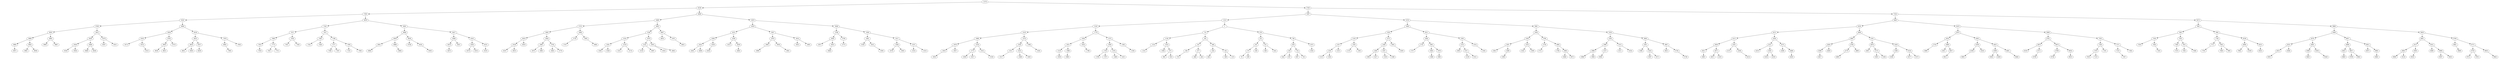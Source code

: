 digraph AVL {
-3176 -> -6228;
-3176 -> 3740;
-6228 -> -7935;
-6228 -> -4606;
-7935 -> -9181;
-7935 -> -6976;
-9181 -> -9766;
-9181 -> -8694;
-9766 -> -9920;
-9766 -> -9422;
-9920 -> -9969;
-9920 -> -9895;
-9969 -> -9985;
-9969 -> -9945;
-9985 -> null_9985 [style=invis];
null_9985[style=invis];
-9985 -> -9971;
-9971 -> null_9971 [style=invis];
null_9971[style=invis];
-9971 -> null_9971 [style=invis];
null_9971[style=invis];
-9945 -> -9961;
-9945 -> -9936;
-9961 -> null_9961 [style=invis];
null_9961[style=invis];
-9961 -> null_9961 [style=invis];
null_9961[style=invis];
-9936 -> null_9936 [style=invis];
null_9936[style=invis];
-9936 -> null_9936 [style=invis];
null_9936[style=invis];
-9895 -> -9900;
-9895 -> -9887;
-9900 -> null_9900 [style=invis];
null_9900[style=invis];
-9900 -> null_9900 [style=invis];
null_9900[style=invis];
-9887 -> null_9887 [style=invis];
null_9887[style=invis];
-9887 -> null_9887 [style=invis];
null_9887[style=invis];
-9422 -> -9500;
-9422 -> -9279;
-9500 -> -9540;
-9500 -> -9466;
-9540 -> -9556;
-9540 -> -9504;
-9556 -> null_9556 [style=invis];
null_9556[style=invis];
-9556 -> null_9556 [style=invis];
null_9556[style=invis];
-9504 -> null_9504 [style=invis];
null_9504[style=invis];
-9504 -> null_9504 [style=invis];
null_9504[style=invis];
-9466 -> -9489;
-9466 -> -9436;
-9489 -> null_9489 [style=invis];
null_9489[style=invis];
-9489 -> null_9489 [style=invis];
null_9489[style=invis];
-9436 -> null_9436 [style=invis];
null_9436[style=invis];
-9436 -> null_9436 [style=invis];
null_9436[style=invis];
-9279 -> -9307;
-9279 -> -9251;
-9307 -> null_9307 [style=invis];
null_9307[style=invis];
-9307 -> null_9307 [style=invis];
null_9307[style=invis];
-9251 -> null_9251 [style=invis];
null_9251[style=invis];
-9251 -> null_9251 [style=invis];
null_9251[style=invis];
-8694 -> -9036;
-8694 -> -8258;
-9036 -> -9163;
-9036 -> -8765;
-9163 -> -9175;
-9163 -> -9155;
-9175 -> null_9175 [style=invis];
null_9175[style=invis];
-9175 -> null_9175 [style=invis];
null_9175[style=invis];
-9155 -> null_9155 [style=invis];
null_9155[style=invis];
-9155 -> -9152;
-9152 -> null_9152 [style=invis];
null_9152[style=invis];
-9152 -> null_9152 [style=invis];
null_9152[style=invis];
-8765 -> -9003;
-8765 -> -8723;
-9003 -> -9028;
-9003 -> -8822;
-9028 -> null_9028 [style=invis];
null_9028[style=invis];
-9028 -> null_9028 [style=invis];
null_9028[style=invis];
-8822 -> null_8822 [style=invis];
null_8822[style=invis];
-8822 -> null_8822 [style=invis];
null_8822[style=invis];
-8723 -> null_8723 [style=invis];
null_8723[style=invis];
-8723 -> null_8723 [style=invis];
null_8723[style=invis];
-8258 -> -8453;
-8258 -> -7978;
-8453 -> -8634;
-8453 -> -8357;
-8634 -> -8651;
-8634 -> -8585;
-8651 -> null_8651 [style=invis];
null_8651[style=invis];
-8651 -> null_8651 [style=invis];
null_8651[style=invis];
-8585 -> null_8585 [style=invis];
null_8585[style=invis];
-8585 -> null_8585 [style=invis];
null_8585[style=invis];
-8357 -> -8439;
-8357 -> null_8357 [style=invis];
null_8357[style=invis];
-8439 -> null_8439 [style=invis];
null_8439[style=invis];
-8439 -> null_8439 [style=invis];
null_8439[style=invis];
-7978 -> -8062;
-7978 -> -7956;
-8062 -> null_8062 [style=invis];
null_8062[style=invis];
-8062 -> -7993;
-7993 -> null_7993 [style=invis];
null_7993[style=invis];
-7993 -> null_7993 [style=invis];
null_7993[style=invis];
-7956 -> null_7956 [style=invis];
null_7956[style=invis];
-7956 -> null_7956 [style=invis];
null_7956[style=invis];
-6976 -> -7545;
-6976 -> -6491;
-7545 -> -7671;
-7545 -> -7427;
-7671 -> -7869;
-7671 -> -7630;
-7869 -> -7923;
-7869 -> -7773;
-7923 -> null_7923 [style=invis];
null_7923[style=invis];
-7923 -> -7916;
-7916 -> null_7916 [style=invis];
null_7916[style=invis];
-7916 -> null_7916 [style=invis];
null_7916[style=invis];
-7773 -> -7857;
-7773 -> -7751;
-7857 -> null_7857 [style=invis];
null_7857[style=invis];
-7857 -> null_7857 [style=invis];
null_7857[style=invis];
-7751 -> null_7751 [style=invis];
null_7751[style=invis];
-7751 -> null_7751 [style=invis];
null_7751[style=invis];
-7630 -> -7631;
-7630 -> -7563;
-7631 -> null_7631 [style=invis];
null_7631[style=invis];
-7631 -> null_7631 [style=invis];
null_7631[style=invis];
-7563 -> null_7563 [style=invis];
null_7563[style=invis];
-7563 -> null_7563 [style=invis];
null_7563[style=invis];
-7427 -> -7483;
-7427 -> -7186;
-7483 -> -7541;
-7483 -> -7440;
-7541 -> null_7541 [style=invis];
null_7541[style=invis];
-7541 -> null_7541 [style=invis];
null_7541[style=invis];
-7440 -> null_7440 [style=invis];
null_7440[style=invis];
-7440 -> null_7440 [style=invis];
null_7440[style=invis];
-7186 -> -7277;
-7186 -> -7095;
-7277 -> -7360;
-7277 -> -7267;
-7360 -> null_7360 [style=invis];
null_7360[style=invis];
-7360 -> null_7360 [style=invis];
null_7360[style=invis];
-7267 -> null_7267 [style=invis];
null_7267[style=invis];
-7267 -> null_7267 [style=invis];
null_7267[style=invis];
-7095 -> -7101;
-7095 -> -7063;
-7101 -> null_7101 [style=invis];
null_7101[style=invis];
-7101 -> null_7101 [style=invis];
null_7101[style=invis];
-7063 -> null_7063 [style=invis];
null_7063[style=invis];
-7063 -> null_7063 [style=invis];
null_7063[style=invis];
-6491 -> -6808;
-6491 -> -6427;
-6808 -> -6939;
-6808 -> -6636;
-6939 -> -6941;
-6939 -> -6886;
-6941 -> -6964;
-6941 -> null_6941 [style=invis];
null_6941[style=invis];
-6964 -> null_6964 [style=invis];
null_6964[style=invis];
-6964 -> null_6964 [style=invis];
null_6964[style=invis];
-6886 -> null_6886 [style=invis];
null_6886[style=invis];
-6886 -> -6864;
-6864 -> null_6864 [style=invis];
null_6864[style=invis];
-6864 -> null_6864 [style=invis];
null_6864[style=invis];
-6636 -> -6748;
-6636 -> -6545;
-6748 -> null_6748 [style=invis];
null_6748[style=invis];
-6748 -> null_6748 [style=invis];
null_6748[style=invis];
-6545 -> null_6545 [style=invis];
null_6545[style=invis];
-6545 -> -6505;
-6505 -> null_6505 [style=invis];
null_6505[style=invis];
-6505 -> null_6505 [style=invis];
null_6505[style=invis];
-6427 -> -6468;
-6427 -> -6242;
-6468 -> -6476;
-6468 -> -6451;
-6476 -> null_6476 [style=invis];
null_6476[style=invis];
-6476 -> -6475;
-6475 -> null_6475 [style=invis];
null_6475[style=invis];
-6475 -> null_6475 [style=invis];
null_6475[style=invis];
-6451 -> null_6451 [style=invis];
null_6451[style=invis];
-6451 -> null_6451 [style=invis];
null_6451[style=invis];
-6242 -> -6263;
-6242 -> -6231;
-6263 -> -6276;
-6263 -> -6255;
-6276 -> null_6276 [style=invis];
null_6276[style=invis];
-6276 -> null_6276 [style=invis];
null_6276[style=invis];
-6255 -> null_6255 [style=invis];
null_6255[style=invis];
-6255 -> null_6255 [style=invis];
null_6255[style=invis];
-6231 -> -6235;
-6231 -> null_6231 [style=invis];
null_6231[style=invis];
-6235 -> null_6235 [style=invis];
null_6235[style=invis];
-6235 -> null_6235 [style=invis];
null_6235[style=invis];
-4606 -> -5669;
-4606 -> -3876;
-5669 -> -5755;
-5669 -> -4905;
-5755 -> -5983;
-5755 -> -5696;
-5983 -> -6019;
-5983 -> -5844;
-6019 -> -6140;
-6019 -> -6010;
-6140 -> -6167;
-6140 -> -6023;
-6167 -> null_6167 [style=invis];
null_6167[style=invis];
-6167 -> null_6167 [style=invis];
null_6167[style=invis];
-6023 -> null_6023 [style=invis];
null_6023[style=invis];
-6023 -> null_6023 [style=invis];
null_6023[style=invis];
-6010 -> null_6010 [style=invis];
null_6010[style=invis];
-6010 -> null_6010 [style=invis];
null_6010[style=invis];
-5844 -> -5885;
-5844 -> -5795;
-5885 -> -5973;
-5885 -> -5882;
-5973 -> null_5973 [style=invis];
null_5973[style=invis];
-5973 -> null_5973 [style=invis];
null_5973[style=invis];
-5882 -> null_5882 [style=invis];
null_5882[style=invis];
-5882 -> null_5882 [style=invis];
null_5882[style=invis];
-5795 -> -5842;
-5795 -> -5770;
-5842 -> null_5842 [style=invis];
null_5842[style=invis];
-5842 -> null_5842 [style=invis];
null_5842[style=invis];
-5770 -> null_5770 [style=invis];
null_5770[style=invis];
-5770 -> null_5770 [style=invis];
null_5770[style=invis];
-5696 -> -5726;
-5696 -> -5692;
-5726 -> -5747;
-5726 -> null_5726 [style=invis];
null_5726[style=invis];
-5747 -> null_5747 [style=invis];
null_5747[style=invis];
-5747 -> null_5747 [style=invis];
null_5747[style=invis];
-5692 -> null_5692 [style=invis];
null_5692[style=invis];
-5692 -> -5684;
-5684 -> null_5684 [style=invis];
null_5684[style=invis];
-5684 -> null_5684 [style=invis];
null_5684[style=invis];
-4905 -> -5166;
-4905 -> -4807;
-5166 -> -5324;
-5166 -> -5079;
-5324 -> -5561;
-5324 -> -5219;
-5561 -> -5565;
-5561 -> -5540;
-5565 -> null_5565 [style=invis];
null_5565[style=invis];
-5565 -> null_5565 [style=invis];
null_5565[style=invis];
-5540 -> null_5540 [style=invis];
null_5540[style=invis];
-5540 -> null_5540 [style=invis];
null_5540[style=invis];
-5219 -> -5251;
-5219 -> -5174;
-5251 -> null_5251 [style=invis];
null_5251[style=invis];
-5251 -> null_5251 [style=invis];
null_5251[style=invis];
-5174 -> null_5174 [style=invis];
null_5174[style=invis];
-5174 -> null_5174 [style=invis];
null_5174[style=invis];
-5079 -> -5141;
-5079 -> -4955;
-5141 -> -5150;
-5141 -> -5087;
-5150 -> null_5150 [style=invis];
null_5150[style=invis];
-5150 -> null_5150 [style=invis];
null_5150[style=invis];
-5087 -> null_5087 [style=invis];
null_5087[style=invis];
-5087 -> null_5087 [style=invis];
null_5087[style=invis];
-4955 -> -5016;
-4955 -> -4942;
-5016 -> null_5016 [style=invis];
null_5016[style=invis];
-5016 -> null_5016 [style=invis];
null_5016[style=invis];
-4942 -> null_4942 [style=invis];
null_4942[style=invis];
-4942 -> null_4942 [style=invis];
null_4942[style=invis];
-4807 -> -4824;
-4807 -> -4767;
-4824 -> null_4824 [style=invis];
null_4824[style=invis];
-4824 -> null_4824 [style=invis];
null_4824[style=invis];
-4767 -> null_4767 [style=invis];
null_4767[style=invis];
-4767 -> -4652;
-4652 -> null_4652 [style=invis];
null_4652[style=invis];
-4652 -> null_4652 [style=invis];
null_4652[style=invis];
-3876 -> -4029;
-3876 -> -3648;
-4029 -> -4315;
-4029 -> -3937;
-4315 -> -4394;
-4315 -> -4260;
-4394 -> -4542;
-4394 -> -4328;
-4542 -> -4561;
-4542 -> -4496;
-4561 -> null_4561 [style=invis];
null_4561[style=invis];
-4561 -> null_4561 [style=invis];
null_4561[style=invis];
-4496 -> null_4496 [style=invis];
null_4496[style=invis];
-4496 -> null_4496 [style=invis];
null_4496[style=invis];
-4328 -> -4358;
-4328 -> null_4328 [style=invis];
null_4328[style=invis];
-4358 -> null_4358 [style=invis];
null_4358[style=invis];
-4358 -> null_4358 [style=invis];
null_4358[style=invis];
-4260 -> -4313;
-4260 -> -4059;
-4313 -> null_4313 [style=invis];
null_4313[style=invis];
-4313 -> null_4313 [style=invis];
null_4313[style=invis];
-4059 -> -4062;
-4059 -> null_4059 [style=invis];
null_4059[style=invis];
-4062 -> null_4062 [style=invis];
null_4062[style=invis];
-4062 -> null_4062 [style=invis];
null_4062[style=invis];
-3937 -> -3976;
-3937 -> -3914;
-3976 -> -3983;
-3976 -> -3959;
-3983 -> -3999;
-3983 -> null_3983 [style=invis];
null_3983[style=invis];
-3999 -> null_3999 [style=invis];
null_3999[style=invis];
-3999 -> null_3999 [style=invis];
null_3999[style=invis];
-3959 -> null_3959 [style=invis];
null_3959[style=invis];
-3959 -> -3941;
-3941 -> null_3941 [style=invis];
null_3941[style=invis];
-3941 -> null_3941 [style=invis];
null_3941[style=invis];
-3914 -> -3925;
-3914 -> -3905;
-3925 -> null_3925 [style=invis];
null_3925[style=invis];
-3925 -> null_3925 [style=invis];
null_3925[style=invis];
-3905 -> null_3905 [style=invis];
null_3905[style=invis];
-3905 -> null_3905 [style=invis];
null_3905[style=invis];
-3648 -> -3788;
-3648 -> -3390;
-3788 -> -3859;
-3788 -> -3700;
-3859 -> -3872;
-3859 -> -3823;
-3872 -> null_3872 [style=invis];
null_3872[style=invis];
-3872 -> null_3872 [style=invis];
null_3872[style=invis];
-3823 -> -3848;
-3823 -> null_3823 [style=invis];
null_3823[style=invis];
-3848 -> null_3848 [style=invis];
null_3848[style=invis];
-3848 -> null_3848 [style=invis];
null_3848[style=invis];
-3700 -> -3773;
-3700 -> null_3700 [style=invis];
null_3700[style=invis];
-3773 -> null_3773 [style=invis];
null_3773[style=invis];
-3773 -> null_3773 [style=invis];
null_3773[style=invis];
-3390 -> -3481;
-3390 -> -3317;
-3481 -> -3536;
-3481 -> -3425;
-3536 -> null_3536 [style=invis];
null_3536[style=invis];
-3536 -> null_3536 [style=invis];
null_3536[style=invis];
-3425 -> null_3425 [style=invis];
null_3425[style=invis];
-3425 -> -3393;
-3393 -> null_3393 [style=invis];
null_3393[style=invis];
-3393 -> null_3393 [style=invis];
null_3393[style=invis];
-3317 -> -3364;
-3317 -> -3237;
-3364 -> -3378;
-3364 -> -3363;
-3378 -> null_3378 [style=invis];
null_3378[style=invis];
-3378 -> null_3378 [style=invis];
null_3378[style=invis];
-3363 -> null_3363 [style=invis];
null_3363[style=invis];
-3363 -> null_3363 [style=invis];
null_3363[style=invis];
-3237 -> -3314;
-3237 -> -3223;
-3314 -> null_3314 [style=invis];
null_3314[style=invis];
-3314 -> null_3314 [style=invis];
null_3314[style=invis];
-3223 -> null_3223 [style=invis];
null_3223[style=invis];
-3223 -> null_3223 [style=invis];
null_3223[style=invis];
3740 -> 1097;
3740 -> 7334;
1097 -> -1313;
1097 -> 2376;
-1313 -> -2143;
-1313 -> 5;
-2143 -> -2519;
-2143 -> -1779;
-2519 -> -2888;
-2519 -> -2374;
-2888 -> -2976;
-2888 -> -2534;
-2976 -> -3033;
-2976 -> -2927;
-3033 -> -3052;
-3033 -> null_3033 [style=invis];
null_3033[style=invis];
-3052 -> null_3052 [style=invis];
null_3052[style=invis];
-3052 -> null_3052 [style=invis];
null_3052[style=invis];
-2927 -> null_2927 [style=invis];
null_2927[style=invis];
-2927 -> null_2927 [style=invis];
null_2927[style=invis];
-2534 -> -2773;
-2534 -> -2532;
-2773 -> -2828;
-2773 -> -2617;
-2828 -> null_2828 [style=invis];
null_2828[style=invis];
-2828 -> null_2828 [style=invis];
null_2828[style=invis];
-2617 -> null_2617 [style=invis];
null_2617[style=invis];
-2617 -> null_2617 [style=invis];
null_2617[style=invis];
-2532 -> null_2532 [style=invis];
null_2532[style=invis];
-2532 -> -2526;
-2526 -> null_2526 [style=invis];
null_2526[style=invis];
-2526 -> null_2526 [style=invis];
null_2526[style=invis];
-2374 -> -2504;
-2374 -> -2368;
-2504 -> -2511;
-2504 -> -2423;
-2511 -> -2517;
-2511 -> null_2511 [style=invis];
null_2511[style=invis];
-2517 -> null_2517 [style=invis];
null_2517[style=invis];
-2517 -> null_2517 [style=invis];
null_2517[style=invis];
-2423 -> -2468;
-2423 -> -2402;
-2468 -> null_2468 [style=invis];
null_2468[style=invis];
-2468 -> null_2468 [style=invis];
null_2468[style=invis];
-2402 -> null_2402 [style=invis];
null_2402[style=invis];
-2402 -> null_2402 [style=invis];
null_2402[style=invis];
-2368 -> null_2368 [style=invis];
null_2368[style=invis];
-2368 -> -2345;
-2345 -> null_2345 [style=invis];
null_2345[style=invis];
-2345 -> null_2345 [style=invis];
null_2345[style=invis];
-1779 -> -1958;
-1779 -> -1375;
-1958 -> -2021;
-1958 -> -1824;
-2021 -> -2120;
-2021 -> -1968;
-2120 -> null_2120 [style=invis];
null_2120[style=invis];
-2120 -> -2030;
-2030 -> null_2030 [style=invis];
null_2030[style=invis];
-2030 -> null_2030 [style=invis];
null_2030[style=invis];
-1968 -> -1986;
-1968 -> null_1968 [style=invis];
null_1968[style=invis];
-1986 -> null_1986 [style=invis];
null_1986[style=invis];
-1986 -> null_1986 [style=invis];
null_1986[style=invis];
-1824 -> null_1824 [style=invis];
null_1824[style=invis];
-1824 -> -1786;
-1786 -> null_1786 [style=invis];
null_1786[style=invis];
-1786 -> null_1786 [style=invis];
null_1786[style=invis];
-1375 -> -1600;
-1375 -> -1363;
-1600 -> -1763;
-1600 -> -1476;
-1763 -> -1769;
-1763 -> -1707;
-1769 -> null_1769 [style=invis];
null_1769[style=invis];
-1769 -> null_1769 [style=invis];
null_1769[style=invis];
-1707 -> null_1707 [style=invis];
null_1707[style=invis];
-1707 -> null_1707 [style=invis];
null_1707[style=invis];
-1476 -> -1480;
-1476 -> -1421;
-1480 -> null_1480 [style=invis];
null_1480[style=invis];
-1480 -> null_1480 [style=invis];
null_1480[style=invis];
-1421 -> null_1421 [style=invis];
null_1421[style=invis];
-1421 -> null_1421 [style=invis];
null_1421[style=invis];
-1363 -> null_1363 [style=invis];
null_1363[style=invis];
-1363 -> -1356;
-1356 -> null_1356 [style=invis];
null_1356[style=invis];
-1356 -> null_1356 [style=invis];
null_1356[style=invis];
5 -> -751;
5 -> 478;
-751 -> -1158;
-751 -> -441;
-1158 -> -1232;
-1158 -> -1014;
-1232 -> -1251;
-1232 -> null_1232 [style=invis];
null_1232[style=invis];
-1251 -> null_1251 [style=invis];
null_1251[style=invis];
-1251 -> null_1251 [style=invis];
null_1251[style=invis];
-1014 -> -1094;
-1014 -> -971;
-1094 -> null_1094 [style=invis];
null_1094[style=invis];
-1094 -> null_1094 [style=invis];
null_1094[style=invis];
-971 -> -982;
-971 -> -853;
-982 -> null_982 [style=invis];
null_982[style=invis];
-982 -> null_982 [style=invis];
null_982[style=invis];
-853 -> null_853 [style=invis];
null_853[style=invis];
-853 -> null_853 [style=invis];
null_853[style=invis];
-441 -> -547;
-441 -> -406;
-547 -> -582;
-547 -> -477;
-582 -> -733;
-582 -> null_582 [style=invis];
null_582[style=invis];
-733 -> null_733 [style=invis];
null_733[style=invis];
-733 -> null_733 [style=invis];
null_733[style=invis];
-477 -> -488;
-477 -> -445;
-488 -> null_488 [style=invis];
null_488[style=invis];
-488 -> null_488 [style=invis];
null_488[style=invis];
-445 -> null_445 [style=invis];
null_445[style=invis];
-445 -> null_445 [style=invis];
null_445[style=invis];
-406 -> -434;
-406 -> -341;
-434 -> -440;
-434 -> null_434 [style=invis];
null_434[style=invis];
-440 -> null_440 [style=invis];
null_440[style=invis];
-440 -> null_440 [style=invis];
null_440[style=invis];
-341 -> -360;
-341 -> -119;
-360 -> null_360 [style=invis];
null_360[style=invis];
-360 -> null_360 [style=invis];
null_360[style=invis];
-119 -> null_119 [style=invis];
null_119[style=invis];
-119 -> null_119 [style=invis];
null_119[style=invis];
478 -> 325;
478 -> 749;
325 -> 202;
325 -> 351;
202 -> 170;
202 -> 249;
170 -> 76;
170 -> 189;
76 -> null76 [style=invis];
null76[style=invis];
76 -> null76 [style=invis];
null76[style=invis];
189 -> null189 [style=invis];
null189[style=invis];
189 -> null189 [style=invis];
null189[style=invis];
249 -> null249 [style=invis];
null249[style=invis];
249 -> null249 [style=invis];
null249[style=invis];
351 -> 348;
351 -> 454;
348 -> null348 [style=invis];
null348[style=invis];
348 -> null348 [style=invis];
null348[style=invis];
454 -> null454 [style=invis];
null454[style=invis];
454 -> null454 [style=invis];
null454[style=invis];
749 -> 629;
749 -> 1073;
629 -> 559;
629 -> 724;
559 -> 544;
559 -> 567;
544 -> null544 [style=invis];
null544[style=invis];
544 -> null544 [style=invis];
null544[style=invis];
567 -> null567 [style=invis];
null567[style=invis];
567 -> null567 [style=invis];
null567[style=invis];
724 -> 697;
724 -> 742;
697 -> null697 [style=invis];
null697[style=invis];
697 -> null697 [style=invis];
null697[style=invis];
742 -> null742 [style=invis];
null742[style=invis];
742 -> null742 [style=invis];
null742[style=invis];
1073 -> 1034;
1073 -> null1073 [style=invis];
null1073[style=invis];
1034 -> null1034 [style=invis];
null1034[style=invis];
1034 -> null1034 [style=invis];
null1034[style=invis];
2376 -> 1648;
2376 -> 2881;
1648 -> 1356;
1648 -> 2011;
1356 -> 1229;
1356 -> 1573;
1229 -> 1197;
1229 -> 1303;
1197 -> 1162;
1197 -> 1225;
1162 -> 1110;
1162 -> 1184;
1110 -> null1110 [style=invis];
null1110[style=invis];
1110 -> null1110 [style=invis];
null1110[style=invis];
1184 -> null1184 [style=invis];
null1184[style=invis];
1184 -> null1184 [style=invis];
null1184[style=invis];
1225 -> null1225 [style=invis];
null1225[style=invis];
1225 -> null1225 [style=invis];
null1225[style=invis];
1303 -> 1274;
1303 -> 1305;
1274 -> null1274 [style=invis];
null1274[style=invis];
1274 -> null1274 [style=invis];
null1274[style=invis];
1305 -> null1305 [style=invis];
null1305[style=invis];
1305 -> null1305 [style=invis];
null1305[style=invis];
1573 -> 1449;
1573 -> 1603;
1449 -> 1400;
1449 -> 1567;
1400 -> 1389;
1400 -> 1417;
1389 -> null1389 [style=invis];
null1389[style=invis];
1389 -> null1389 [style=invis];
null1389[style=invis];
1417 -> null1417 [style=invis];
null1417[style=invis];
1417 -> null1417 [style=invis];
null1417[style=invis];
1567 -> 1550;
1567 -> 1568;
1550 -> null1550 [style=invis];
null1550[style=invis];
1550 -> null1550 [style=invis];
null1550[style=invis];
1568 -> null1568 [style=invis];
null1568[style=invis];
1568 -> null1568 [style=invis];
null1568[style=invis];
1603 -> null1603 [style=invis];
null1603[style=invis];
1603 -> 1629;
1629 -> null1629 [style=invis];
null1629[style=invis];
1629 -> null1629 [style=invis];
null1629[style=invis];
2011 -> 1846;
2011 -> 2283;
1846 -> 1754;
1846 -> 1895;
1754 -> 1737;
1754 -> null1754 [style=invis];
null1754[style=invis];
1737 -> null1737 [style=invis];
null1737[style=invis];
1737 -> null1737 [style=invis];
null1737[style=invis];
1895 -> 1848;
1895 -> 1978;
1848 -> null1848 [style=invis];
null1848[style=invis];
1848 -> 1866;
1866 -> null1866 [style=invis];
null1866[style=invis];
1866 -> null1866 [style=invis];
null1866[style=invis];
1978 -> 1960;
1978 -> null1978 [style=invis];
null1978[style=invis];
1960 -> null1960 [style=invis];
null1960[style=invis];
1960 -> null1960 [style=invis];
null1960[style=invis];
2283 -> 2135;
2283 -> 2314;
2135 -> 2093;
2135 -> 2237;
2093 -> null2093 [style=invis];
null2093[style=invis];
2093 -> null2093 [style=invis];
null2093[style=invis];
2237 -> 2139;
2237 -> 2251;
2139 -> null2139 [style=invis];
null2139[style=invis];
2139 -> null2139 [style=invis];
null2139[style=invis];
2251 -> null2251 [style=invis];
null2251[style=invis];
2251 -> null2251 [style=invis];
null2251[style=invis];
2314 -> null2314 [style=invis];
null2314[style=invis];
2314 -> 2345;
2345 -> null2345 [style=invis];
null2345[style=invis];
2345 -> null2345 [style=invis];
null2345[style=invis];
2881 -> 2636;
2881 -> 3258;
2636 -> 2500;
2636 -> 2766;
2500 -> 2387;
2500 -> 2555;
2387 -> 2382;
2387 -> 2408;
2382 -> null2382 [style=invis];
null2382[style=invis];
2382 -> null2382 [style=invis];
null2382[style=invis];
2408 -> 2390;
2408 -> null2408 [style=invis];
null2408[style=invis];
2390 -> null2390 [style=invis];
null2390[style=invis];
2390 -> null2390 [style=invis];
null2390[style=invis];
2555 -> 2543;
2555 -> 2590;
2543 -> null2543 [style=invis];
null2543[style=invis];
2543 -> null2543 [style=invis];
null2543[style=invis];
2590 -> null2590 [style=invis];
null2590[style=invis];
2590 -> null2590 [style=invis];
null2590[style=invis];
2766 -> 2726;
2766 -> 2800;
2726 -> 2715;
2726 -> null2726 [style=invis];
null2726[style=invis];
2715 -> null2715 [style=invis];
null2715[style=invis];
2715 -> null2715 [style=invis];
null2715[style=invis];
2800 -> 2794;
2800 -> 2860;
2794 -> null2794 [style=invis];
null2794[style=invis];
2794 -> null2794 [style=invis];
null2794[style=invis];
2860 -> 2846;
2860 -> 2873;
2846 -> null2846 [style=invis];
null2846[style=invis];
2846 -> null2846 [style=invis];
null2846[style=invis];
2873 -> null2873 [style=invis];
null2873[style=invis];
2873 -> null2873 [style=invis];
null2873[style=invis];
3258 -> 3160;
3258 -> 3606;
3160 -> 2996;
3160 -> 3215;
2996 -> 2988;
2996 -> 3137;
2988 -> 2968;
2988 -> 2994;
2968 -> null2968 [style=invis];
null2968[style=invis];
2968 -> null2968 [style=invis];
null2968[style=invis];
2994 -> null2994 [style=invis];
null2994[style=invis];
2994 -> null2994 [style=invis];
null2994[style=invis];
3137 -> 3006;
3137 -> null3137 [style=invis];
null3137[style=invis];
3006 -> null3006 [style=invis];
null3006[style=invis];
3006 -> null3006 [style=invis];
null3006[style=invis];
3215 -> 3211;
3215 -> 3254;
3211 -> null3211 [style=invis];
null3211[style=invis];
3211 -> null3211 [style=invis];
null3211[style=invis];
3254 -> null3254 [style=invis];
null3254[style=invis];
3254 -> null3254 [style=invis];
null3254[style=invis];
3606 -> 3291;
3606 -> 3667;
3291 -> 3286;
3291 -> 3416;
3286 -> null3286 [style=invis];
null3286[style=invis];
3286 -> null3286 [style=invis];
null3286[style=invis];
3416 -> 3397;
3416 -> 3571;
3397 -> null3397 [style=invis];
null3397[style=invis];
3397 -> null3397 [style=invis];
null3397[style=invis];
3571 -> null3571 [style=invis];
null3571[style=invis];
3571 -> null3571 [style=invis];
null3571[style=invis];
3667 -> 3652;
3667 -> 3728;
3652 -> null3652 [style=invis];
null3652[style=invis];
3652 -> null3652 [style=invis];
null3652[style=invis];
3728 -> null3728 [style=invis];
null3728[style=invis];
3728 -> 3738;
3738 -> null3738 [style=invis];
null3738[style=invis];
3738 -> null3738 [style=invis];
null3738[style=invis];
7334 -> 5640;
7334 -> 8275;
5640 -> 4530;
5640 -> 6476;
4530 -> 4215;
4530 -> 4908;
4215 -> 4115;
4215 -> 4340;
4115 -> 3939;
4115 -> 4181;
3939 -> 3811;
3939 -> 4071;
3811 -> null3811 [style=invis];
null3811[style=invis];
3811 -> 3891;
3891 -> null3891 [style=invis];
null3891[style=invis];
3891 -> null3891 [style=invis];
null3891[style=invis];
4071 -> 4037;
4071 -> 4102;
4037 -> null4037 [style=invis];
null4037[style=invis];
4037 -> null4037 [style=invis];
null4037[style=invis];
4102 -> null4102 [style=invis];
null4102[style=invis];
4102 -> null4102 [style=invis];
null4102[style=invis];
4181 -> 4174;
4181 -> 4188;
4174 -> null4174 [style=invis];
null4174[style=invis];
4174 -> null4174 [style=invis];
null4174[style=invis];
4188 -> null4188 [style=invis];
null4188[style=invis];
4188 -> 4214;
4214 -> null4214 [style=invis];
null4214[style=invis];
4214 -> null4214 [style=invis];
null4214[style=invis];
4340 -> 4221;
4340 -> 4373;
4221 -> 4216;
4221 -> 4282;
4216 -> null4216 [style=invis];
null4216[style=invis];
4216 -> null4216 [style=invis];
null4216[style=invis];
4282 -> 4226;
4282 -> 4320;
4226 -> null4226 [style=invis];
null4226[style=invis];
4226 -> null4226 [style=invis];
null4226[style=invis];
4320 -> null4320 [style=invis];
null4320[style=invis];
4320 -> null4320 [style=invis];
null4320[style=invis];
4373 -> 4366;
4373 -> 4468;
4366 -> null4366 [style=invis];
null4366[style=invis];
4366 -> null4366 [style=invis];
null4366[style=invis];
4468 -> 4450;
4468 -> null4468 [style=invis];
null4468[style=invis];
4450 -> null4450 [style=invis];
null4450[style=invis];
4450 -> null4450 [style=invis];
null4450[style=invis];
4908 -> 4683;
4908 -> 5191;
4683 -> 4626;
4683 -> 4794;
4626 -> 4598;
4626 -> 4630;
4598 -> null4598 [style=invis];
null4598[style=invis];
4598 -> 4617;
4617 -> null4617 [style=invis];
null4617[style=invis];
4617 -> null4617 [style=invis];
null4617[style=invis];
4630 -> null4630 [style=invis];
null4630[style=invis];
4630 -> null4630 [style=invis];
null4630[style=invis];
4794 -> 4779;
4794 -> 4800;
4779 -> 4695;
4779 -> null4779 [style=invis];
null4779[style=invis];
4695 -> null4695 [style=invis];
null4695[style=invis];
4695 -> null4695 [style=invis];
null4695[style=invis];
4800 -> null4800 [style=invis];
null4800[style=invis];
4800 -> null4800 [style=invis];
null4800[style=invis];
5191 -> 4976;
5191 -> 5426;
4976 -> 4947;
4976 -> 5175;
4947 -> null4947 [style=invis];
null4947[style=invis];
4947 -> null4947 [style=invis];
null4947[style=invis];
5175 -> 5001;
5175 -> 5184;
5001 -> null5001 [style=invis];
null5001[style=invis];
5001 -> null5001 [style=invis];
null5001[style=invis];
5184 -> null5184 [style=invis];
null5184[style=invis];
5184 -> null5184 [style=invis];
null5184[style=invis];
5426 -> 5266;
5426 -> 5516;
5266 -> 5208;
5266 -> null5266 [style=invis];
null5266[style=invis];
5208 -> null5208 [style=invis];
null5208[style=invis];
5208 -> null5208 [style=invis];
null5208[style=invis];
5516 -> 5477;
5516 -> 5573;
5477 -> null5477 [style=invis];
null5477[style=invis];
5477 -> null5477 [style=invis];
null5477[style=invis];
5573 -> null5573 [style=invis];
null5573[style=invis];
5573 -> null5573 [style=invis];
null5573[style=invis];
6476 -> 6070;
6476 -> 6999;
6070 -> 5916;
6070 -> 6363;
5916 -> 5754;
5916 -> 5989;
5754 -> 5689;
5754 -> null5754 [style=invis];
null5754[style=invis];
5689 -> null5689 [style=invis];
null5689[style=invis];
5689 -> null5689 [style=invis];
null5689[style=invis];
5989 -> 5921;
5989 -> 6057;
5921 -> null5921 [style=invis];
null5921[style=invis];
5921 -> null5921 [style=invis];
null5921[style=invis];
6057 -> 6011;
6057 -> null6057 [style=invis];
null6057[style=invis];
6011 -> null6011 [style=invis];
null6011[style=invis];
6011 -> null6011 [style=invis];
null6011[style=invis];
6363 -> 6199;
6363 -> 6452;
6199 -> 6189;
6199 -> 6245;
6189 -> 6091;
6189 -> null6189 [style=invis];
null6189[style=invis];
6091 -> null6091 [style=invis];
null6091[style=invis];
6091 -> null6091 [style=invis];
null6091[style=invis];
6245 -> null6245 [style=invis];
null6245[style=invis];
6245 -> null6245 [style=invis];
null6245[style=invis];
6452 -> 6398;
6452 -> 6461;
6398 -> 6383;
6398 -> 6436;
6383 -> null6383 [style=invis];
null6383[style=invis];
6383 -> null6383 [style=invis];
null6383[style=invis];
6436 -> null6436 [style=invis];
null6436[style=invis];
6436 -> null6436 [style=invis];
null6436[style=invis];
6461 -> null6461 [style=invis];
null6461[style=invis];
6461 -> 6464;
6464 -> null6464 [style=invis];
null6464[style=invis];
6464 -> null6464 [style=invis];
null6464[style=invis];
6999 -> 6745;
6999 -> 7203;
6745 -> 6670;
6745 -> 6874;
6670 -> 6518;
6670 -> 6711;
6518 -> null6518 [style=invis];
null6518[style=invis];
6518 -> null6518 [style=invis];
null6518[style=invis];
6711 -> 6709;
6711 -> null6711 [style=invis];
null6711[style=invis];
6709 -> null6709 [style=invis];
null6709[style=invis];
6709 -> null6709 [style=invis];
null6709[style=invis];
6874 -> 6768;
6874 -> 6934;
6768 -> 6758;
6768 -> null6768 [style=invis];
null6768[style=invis];
6758 -> null6758 [style=invis];
null6758[style=invis];
6758 -> null6758 [style=invis];
null6758[style=invis];
6934 -> 6923;
6934 -> null6934 [style=invis];
null6934[style=invis];
6923 -> null6923 [style=invis];
null6923[style=invis];
6923 -> null6923 [style=invis];
null6923[style=invis];
7203 -> 7180;
7203 -> 7271;
7180 -> 7078;
7180 -> 7191;
7078 -> 7020;
7078 -> 7123;
7020 -> null7020 [style=invis];
null7020[style=invis];
7020 -> null7020 [style=invis];
null7020[style=invis];
7123 -> null7123 [style=invis];
null7123[style=invis];
7123 -> null7123 [style=invis];
null7123[style=invis];
7191 -> null7191 [style=invis];
null7191[style=invis];
7191 -> null7191 [style=invis];
null7191[style=invis];
7271 -> 7210;
7271 -> 7284;
7210 -> null7210 [style=invis];
null7210[style=invis];
7210 -> 7267;
7267 -> null7267 [style=invis];
null7267[style=invis];
7267 -> null7267 [style=invis];
null7267[style=invis];
7284 -> null7284 [style=invis];
null7284[style=invis];
7284 -> null7284 [style=invis];
null7284[style=invis];
8275 -> 7661;
8275 -> 8989;
7661 -> 7463;
7661 -> 7985;
7463 -> 7358;
7463 -> 7503;
7358 -> 7339;
7358 -> 7404;
7339 -> null7339 [style=invis];
null7339[style=invis];
7339 -> null7339 [style=invis];
null7339[style=invis];
7404 -> null7404 [style=invis];
null7404[style=invis];
7404 -> 7435;
7435 -> null7435 [style=invis];
null7435[style=invis];
7435 -> null7435 [style=invis];
null7435[style=invis];
7503 -> 7464;
7503 -> 7631;
7464 -> null7464 [style=invis];
null7464[style=invis];
7464 -> 7474;
7474 -> null7474 [style=invis];
null7474[style=invis];
7474 -> null7474 [style=invis];
null7474[style=invis];
7631 -> 7565;
7631 -> 7648;
7565 -> null7565 [style=invis];
null7565[style=invis];
7565 -> null7565 [style=invis];
null7565[style=invis];
7648 -> null7648 [style=invis];
null7648[style=invis];
7648 -> null7648 [style=invis];
null7648[style=invis];
7985 -> 7740;
7985 -> 8238;
7740 -> 7711;
7740 -> 7843;
7711 -> 7705;
7711 -> null7711 [style=invis];
null7711[style=invis];
7705 -> null7705 [style=invis];
null7705[style=invis];
7705 -> null7705 [style=invis];
null7705[style=invis];
7843 -> 7840;
7843 -> 7893;
7840 -> null7840 [style=invis];
null7840[style=invis];
7840 -> null7840 [style=invis];
null7840[style=invis];
7893 -> null7893 [style=invis];
null7893[style=invis];
7893 -> null7893 [style=invis];
null7893[style=invis];
8238 -> 8094;
8238 -> 8255;
8094 -> 7994;
8094 -> 8100;
7994 -> null7994 [style=invis];
null7994[style=invis];
7994 -> null7994 [style=invis];
null7994[style=invis];
8100 -> null8100 [style=invis];
null8100[style=invis];
8100 -> null8100 [style=invis];
null8100[style=invis];
8255 -> 8245;
8255 -> null8255 [style=invis];
null8255[style=invis];
8245 -> null8245 [style=invis];
null8245[style=invis];
8245 -> null8245 [style=invis];
null8245[style=invis];
8989 -> 8589;
8989 -> 9639;
8589 -> 8370;
8589 -> 8857;
8370 -> 8352;
8370 -> 8491;
8352 -> 8322;
8352 -> 8364;
8322 -> 8301;
8322 -> null8322 [style=invis];
null8322[style=invis];
8301 -> null8301 [style=invis];
null8301[style=invis];
8301 -> null8301 [style=invis];
null8301[style=invis];
8364 -> null8364 [style=invis];
null8364[style=invis];
8364 -> null8364 [style=invis];
null8364[style=invis];
8491 -> 8398;
8491 -> 8536;
8398 -> null8398 [style=invis];
null8398[style=invis];
8398 -> 8402;
8402 -> null8402 [style=invis];
null8402[style=invis];
8402 -> null8402 [style=invis];
null8402[style=invis];
8536 -> null8536 [style=invis];
null8536[style=invis];
8536 -> 8540;
8540 -> null8540 [style=invis];
null8540[style=invis];
8540 -> null8540 [style=invis];
null8540[style=invis];
8857 -> 8666;
8857 -> 8912;
8666 -> 8633;
8666 -> 8837;
8633 -> null8633 [style=invis];
null8633[style=invis];
8633 -> 8663;
8663 -> null8663 [style=invis];
null8663[style=invis];
8663 -> null8663 [style=invis];
null8663[style=invis];
8837 -> 8798;
8837 -> 8842;
8798 -> null8798 [style=invis];
null8798[style=invis];
8798 -> null8798 [style=invis];
null8798[style=invis];
8842 -> null8842 [style=invis];
null8842[style=invis];
8842 -> null8842 [style=invis];
null8842[style=invis];
8912 -> 8873;
8912 -> 8962;
8873 -> null8873 [style=invis];
null8873[style=invis];
8873 -> null8873 [style=invis];
null8873[style=invis];
8962 -> 8961;
8962 -> null8962 [style=invis];
null8962[style=invis];
8961 -> null8961 [style=invis];
null8961[style=invis];
8961 -> null8961 [style=invis];
null8961[style=invis];
9639 -> 9462;
9639 -> 9706;
9462 -> 9137;
9462 -> 9552;
9137 -> 9062;
9137 -> 9395;
9062 -> 9060;
9062 -> 9116;
9060 -> null9060 [style=invis];
null9060[style=invis];
9060 -> null9060 [style=invis];
null9060[style=invis];
9116 -> null9116 [style=invis];
null9116[style=invis];
9116 -> null9116 [style=invis];
null9116[style=invis];
9395 -> 9320;
9395 -> null9395 [style=invis];
null9395[style=invis];
9320 -> null9320 [style=invis];
null9320[style=invis];
9320 -> null9320 [style=invis];
null9320[style=invis];
9552 -> 9498;
9552 -> 9608;
9498 -> null9498 [style=invis];
null9498[style=invis];
9498 -> null9498 [style=invis];
null9498[style=invis];
9608 -> 9597;
9608 -> 9632;
9597 -> null9597 [style=invis];
null9597[style=invis];
9597 -> null9597 [style=invis];
null9597[style=invis];
9632 -> null9632 [style=invis];
null9632[style=invis];
9632 -> null9632 [style=invis];
null9632[style=invis];
9706 -> 9641;
9706 -> 9772;
9641 -> null9641 [style=invis];
null9641[style=invis];
9641 -> 9689;
9689 -> null9689 [style=invis];
null9689[style=invis];
9689 -> null9689 [style=invis];
null9689[style=invis];
9772 -> 9750;
9772 -> 9850;
9750 -> 9731;
9750 -> 9761;
9731 -> null9731 [style=invis];
null9731[style=invis];
9731 -> null9731 [style=invis];
null9731[style=invis];
9761 -> null9761 [style=invis];
null9761[style=invis];
9761 -> null9761 [style=invis];
null9761[style=invis];
9850 -> null9850 [style=invis];
null9850[style=invis];
9850 -> 9942;
9942 -> null9942 [style=invis];
null9942[style=invis];
9942 -> null9942 [style=invis];
null9942[style=invis];
}
